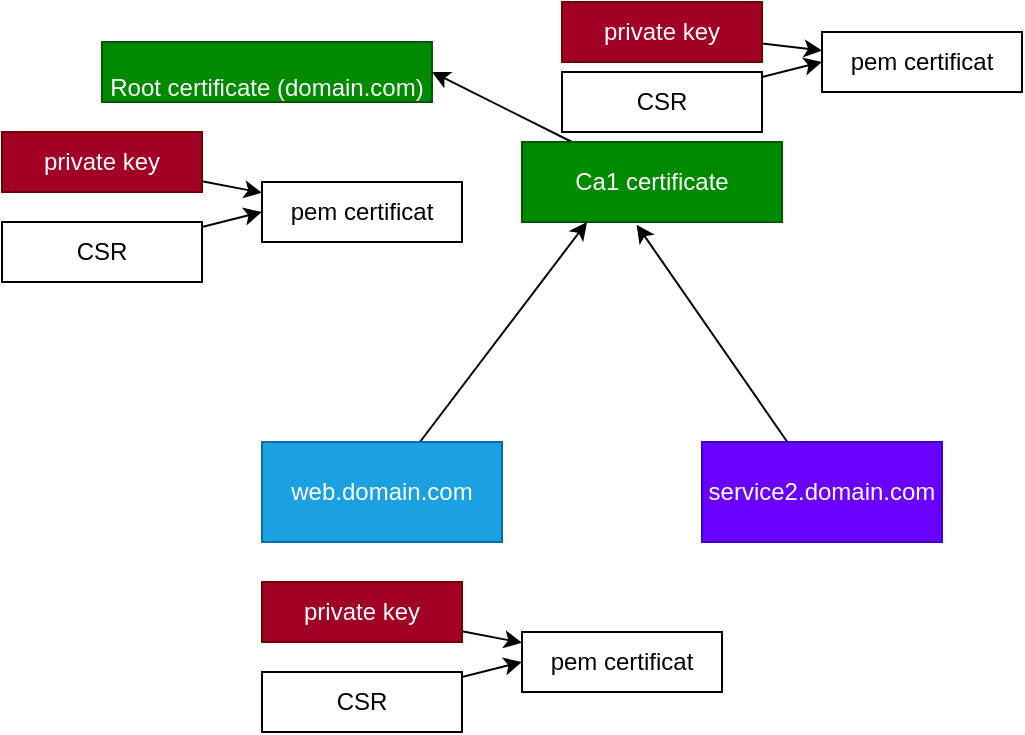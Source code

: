 <mxfile>
    <diagram id="Z7kLqiEKFtU8DNjdzOEv" name="Page-1">
        <mxGraphModel dx="577" dy="344" grid="1" gridSize="10" guides="1" tooltips="1" connect="1" arrows="1" fold="1" page="1" pageScale="1" pageWidth="850" pageHeight="1100" math="0" shadow="0">
            <root>
                <mxCell id="0"/>
                <mxCell id="1" parent="0"/>
                <mxCell id="2" value="&lt;br&gt;Root certificate (domain.com)" style="rounded=0;whiteSpace=wrap;html=1;fillColor=#008a00;fontColor=#ffffff;strokeColor=#005700;" parent="1" vertex="1">
                    <mxGeometry x="110" y="40" width="165" height="30" as="geometry"/>
                </mxCell>
                <mxCell id="4" style="edgeStyle=none;html=1;entryX=1;entryY=0.5;entryDx=0;entryDy=0;" parent="1" source="3" target="2" edge="1">
                    <mxGeometry relative="1" as="geometry"/>
                </mxCell>
                <mxCell id="3" value="Ca1 certificate" style="rounded=0;whiteSpace=wrap;html=1;fillColor=#008a00;fontColor=#ffffff;strokeColor=#005700;" parent="1" vertex="1">
                    <mxGeometry x="320" y="90" width="130" height="40" as="geometry"/>
                </mxCell>
                <mxCell id="9" style="edgeStyle=none;html=1;entryX=0.25;entryY=1;entryDx=0;entryDy=0;" parent="1" source="5" target="3" edge="1">
                    <mxGeometry relative="1" as="geometry"/>
                </mxCell>
                <mxCell id="5" value="web.domain.com" style="rounded=0;whiteSpace=wrap;html=1;fillColor=#1ba1e2;fontColor=#ffffff;strokeColor=#006EAF;" parent="1" vertex="1">
                    <mxGeometry x="190" y="240" width="120" height="50" as="geometry"/>
                </mxCell>
                <mxCell id="8" style="edgeStyle=none;html=1;entryX=0.441;entryY=1.034;entryDx=0;entryDy=0;entryPerimeter=0;" parent="1" source="7" target="3" edge="1">
                    <mxGeometry relative="1" as="geometry"/>
                </mxCell>
                <mxCell id="7" value="service2.domain.com" style="rounded=0;whiteSpace=wrap;html=1;fillColor=#6a00ff;fontColor=#ffffff;strokeColor=#3700CC;" parent="1" vertex="1">
                    <mxGeometry x="410" y="240" width="120" height="50" as="geometry"/>
                </mxCell>
                <mxCell id="13" style="edgeStyle=none;html=1;" parent="1" source="10" target="12" edge="1">
                    <mxGeometry relative="1" as="geometry"/>
                </mxCell>
                <mxCell id="10" value="private key" style="rounded=0;whiteSpace=wrap;html=1;fillColor=#a20025;fontColor=#ffffff;strokeColor=#6F0000;" parent="1" vertex="1">
                    <mxGeometry x="60" y="85" width="100" height="30" as="geometry"/>
                </mxCell>
                <mxCell id="16" style="edgeStyle=none;html=1;entryX=0;entryY=0.5;entryDx=0;entryDy=0;" parent="1" source="11" target="12" edge="1">
                    <mxGeometry relative="1" as="geometry"/>
                </mxCell>
                <mxCell id="11" value="CSR" style="rounded=0;whiteSpace=wrap;html=1;" parent="1" vertex="1">
                    <mxGeometry x="60" y="130" width="100" height="30" as="geometry"/>
                </mxCell>
                <mxCell id="12" value="pem certificat" style="rounded=0;whiteSpace=wrap;html=1;" parent="1" vertex="1">
                    <mxGeometry x="190" y="110" width="100" height="30" as="geometry"/>
                </mxCell>
                <mxCell id="17" style="edgeStyle=none;html=1;" parent="1" source="18" target="21" edge="1">
                    <mxGeometry relative="1" as="geometry"/>
                </mxCell>
                <mxCell id="18" value="private key" style="rounded=0;whiteSpace=wrap;html=1;fillColor=#a20025;fontColor=#ffffff;strokeColor=#6F0000;" parent="1" vertex="1">
                    <mxGeometry x="340" y="20" width="100" height="30" as="geometry"/>
                </mxCell>
                <mxCell id="19" style="edgeStyle=none;html=1;entryX=0;entryY=0.5;entryDx=0;entryDy=0;" parent="1" source="20" target="21" edge="1">
                    <mxGeometry relative="1" as="geometry"/>
                </mxCell>
                <mxCell id="20" value="CSR" style="rounded=0;whiteSpace=wrap;html=1;" parent="1" vertex="1">
                    <mxGeometry x="340" y="55" width="100" height="30" as="geometry"/>
                </mxCell>
                <mxCell id="21" value="pem certificat" style="rounded=0;whiteSpace=wrap;html=1;" parent="1" vertex="1">
                    <mxGeometry x="470" y="35" width="100" height="30" as="geometry"/>
                </mxCell>
                <mxCell id="22" style="edgeStyle=none;html=1;" edge="1" source="23" target="26" parent="1">
                    <mxGeometry relative="1" as="geometry"/>
                </mxCell>
                <mxCell id="23" value="private key" style="rounded=0;whiteSpace=wrap;html=1;fillColor=#a20025;fontColor=#ffffff;strokeColor=#6F0000;" vertex="1" parent="1">
                    <mxGeometry x="190" y="310" width="100" height="30" as="geometry"/>
                </mxCell>
                <mxCell id="24" style="edgeStyle=none;html=1;entryX=0;entryY=0.5;entryDx=0;entryDy=0;" edge="1" source="25" target="26" parent="1">
                    <mxGeometry relative="1" as="geometry"/>
                </mxCell>
                <mxCell id="25" value="CSR" style="rounded=0;whiteSpace=wrap;html=1;" vertex="1" parent="1">
                    <mxGeometry x="190" y="355" width="100" height="30" as="geometry"/>
                </mxCell>
                <mxCell id="26" value="pem certificat" style="rounded=0;whiteSpace=wrap;html=1;" vertex="1" parent="1">
                    <mxGeometry x="320" y="335" width="100" height="30" as="geometry"/>
                </mxCell>
            </root>
        </mxGraphModel>
    </diagram>
</mxfile>